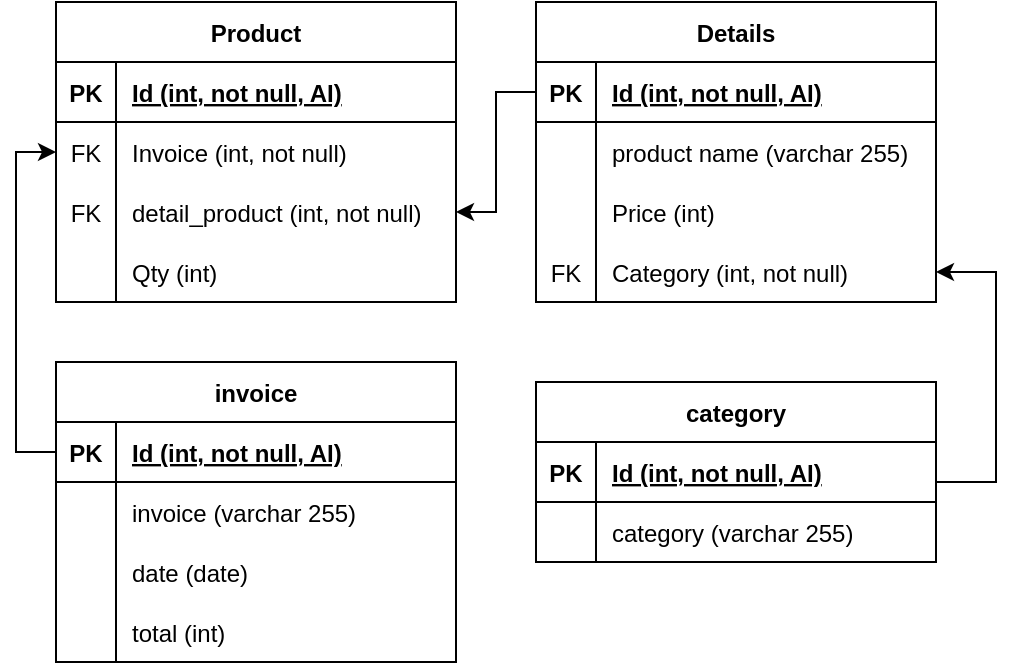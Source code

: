 <mxfile version="14.9.0" type="device"><diagram id="brlSKpWRI6c9tQuDs43A" name="Page-1"><mxGraphModel dx="867" dy="508" grid="1" gridSize="10" guides="1" tooltips="1" connect="1" arrows="1" fold="1" page="1" pageScale="1" pageWidth="850" pageHeight="1100" math="0" shadow="0"><root><mxCell id="0"/><mxCell id="1" parent="0"/><mxCell id="H2CzsIDpje9wnFp7QRcF-1" value="Product" style="shape=table;startSize=30;container=1;collapsible=1;childLayout=tableLayout;fixedRows=1;rowLines=0;fontStyle=1;align=center;resizeLast=1;" vertex="1" parent="1"><mxGeometry x="110" y="60" width="200" height="150" as="geometry"/></mxCell><mxCell id="H2CzsIDpje9wnFp7QRcF-2" value="" style="shape=partialRectangle;collapsible=0;dropTarget=0;pointerEvents=0;fillColor=none;top=0;left=0;bottom=1;right=0;points=[[0,0.5],[1,0.5]];portConstraint=eastwest;" vertex="1" parent="H2CzsIDpje9wnFp7QRcF-1"><mxGeometry y="30" width="200" height="30" as="geometry"/></mxCell><mxCell id="H2CzsIDpje9wnFp7QRcF-3" value="PK" style="shape=partialRectangle;connectable=0;fillColor=none;top=0;left=0;bottom=0;right=0;fontStyle=1;overflow=hidden;" vertex="1" parent="H2CzsIDpje9wnFp7QRcF-2"><mxGeometry width="30" height="30" as="geometry"/></mxCell><mxCell id="H2CzsIDpje9wnFp7QRcF-4" value="Id (int, not null, AI)" style="shape=partialRectangle;connectable=0;fillColor=none;top=0;left=0;bottom=0;right=0;align=left;spacingLeft=6;fontStyle=5;overflow=hidden;" vertex="1" parent="H2CzsIDpje9wnFp7QRcF-2"><mxGeometry x="30" width="170" height="30" as="geometry"/></mxCell><mxCell id="H2CzsIDpje9wnFp7QRcF-5" value="" style="shape=partialRectangle;collapsible=0;dropTarget=0;pointerEvents=0;fillColor=none;top=0;left=0;bottom=0;right=0;points=[[0,0.5],[1,0.5]];portConstraint=eastwest;" vertex="1" parent="H2CzsIDpje9wnFp7QRcF-1"><mxGeometry y="60" width="200" height="30" as="geometry"/></mxCell><mxCell id="H2CzsIDpje9wnFp7QRcF-6" value="FK" style="shape=partialRectangle;connectable=0;fillColor=none;top=0;left=0;bottom=0;right=0;editable=1;overflow=hidden;" vertex="1" parent="H2CzsIDpje9wnFp7QRcF-5"><mxGeometry width="30" height="30" as="geometry"/></mxCell><mxCell id="H2CzsIDpje9wnFp7QRcF-7" value="Invoice (int, not null)" style="shape=partialRectangle;connectable=0;fillColor=none;top=0;left=0;bottom=0;right=0;align=left;spacingLeft=6;overflow=hidden;" vertex="1" parent="H2CzsIDpje9wnFp7QRcF-5"><mxGeometry x="30" width="170" height="30" as="geometry"/></mxCell><mxCell id="H2CzsIDpje9wnFp7QRcF-8" value="" style="shape=partialRectangle;collapsible=0;dropTarget=0;pointerEvents=0;fillColor=none;top=0;left=0;bottom=0;right=0;points=[[0,0.5],[1,0.5]];portConstraint=eastwest;" vertex="1" parent="H2CzsIDpje9wnFp7QRcF-1"><mxGeometry y="90" width="200" height="30" as="geometry"/></mxCell><mxCell id="H2CzsIDpje9wnFp7QRcF-9" value="FK" style="shape=partialRectangle;connectable=0;fillColor=none;top=0;left=0;bottom=0;right=0;editable=1;overflow=hidden;" vertex="1" parent="H2CzsIDpje9wnFp7QRcF-8"><mxGeometry width="30" height="30" as="geometry"/></mxCell><mxCell id="H2CzsIDpje9wnFp7QRcF-10" value="detail_product (int, not null)" style="shape=partialRectangle;connectable=0;fillColor=none;top=0;left=0;bottom=0;right=0;align=left;spacingLeft=6;overflow=hidden;" vertex="1" parent="H2CzsIDpje9wnFp7QRcF-8"><mxGeometry x="30" width="170" height="30" as="geometry"/></mxCell><mxCell id="H2CzsIDpje9wnFp7QRcF-11" value="" style="shape=partialRectangle;collapsible=0;dropTarget=0;pointerEvents=0;fillColor=none;top=0;left=0;bottom=0;right=0;points=[[0,0.5],[1,0.5]];portConstraint=eastwest;" vertex="1" parent="H2CzsIDpje9wnFp7QRcF-1"><mxGeometry y="120" width="200" height="30" as="geometry"/></mxCell><mxCell id="H2CzsIDpje9wnFp7QRcF-12" value="" style="shape=partialRectangle;connectable=0;fillColor=none;top=0;left=0;bottom=0;right=0;editable=1;overflow=hidden;" vertex="1" parent="H2CzsIDpje9wnFp7QRcF-11"><mxGeometry width="30" height="30" as="geometry"/></mxCell><mxCell id="H2CzsIDpje9wnFp7QRcF-13" value="Qty (int)" style="shape=partialRectangle;connectable=0;fillColor=none;top=0;left=0;bottom=0;right=0;align=left;spacingLeft=6;overflow=hidden;" vertex="1" parent="H2CzsIDpje9wnFp7QRcF-11"><mxGeometry x="30" width="170" height="30" as="geometry"/></mxCell><mxCell id="H2CzsIDpje9wnFp7QRcF-14" value="Details" style="shape=table;startSize=30;container=1;collapsible=1;childLayout=tableLayout;fixedRows=1;rowLines=0;fontStyle=1;align=center;resizeLast=1;" vertex="1" parent="1"><mxGeometry x="350" y="60" width="200" height="150" as="geometry"/></mxCell><mxCell id="H2CzsIDpje9wnFp7QRcF-15" value="" style="shape=partialRectangle;collapsible=0;dropTarget=0;pointerEvents=0;fillColor=none;top=0;left=0;bottom=1;right=0;points=[[0,0.5],[1,0.5]];portConstraint=eastwest;" vertex="1" parent="H2CzsIDpje9wnFp7QRcF-14"><mxGeometry y="30" width="200" height="30" as="geometry"/></mxCell><mxCell id="H2CzsIDpje9wnFp7QRcF-16" value="PK" style="shape=partialRectangle;connectable=0;fillColor=none;top=0;left=0;bottom=0;right=0;fontStyle=1;overflow=hidden;" vertex="1" parent="H2CzsIDpje9wnFp7QRcF-15"><mxGeometry width="30" height="30" as="geometry"/></mxCell><mxCell id="H2CzsIDpje9wnFp7QRcF-17" value="Id (int, not null, AI)" style="shape=partialRectangle;connectable=0;fillColor=none;top=0;left=0;bottom=0;right=0;align=left;spacingLeft=6;fontStyle=5;overflow=hidden;" vertex="1" parent="H2CzsIDpje9wnFp7QRcF-15"><mxGeometry x="30" width="170" height="30" as="geometry"/></mxCell><mxCell id="H2CzsIDpje9wnFp7QRcF-18" value="" style="shape=partialRectangle;collapsible=0;dropTarget=0;pointerEvents=0;fillColor=none;top=0;left=0;bottom=0;right=0;points=[[0,0.5],[1,0.5]];portConstraint=eastwest;" vertex="1" parent="H2CzsIDpje9wnFp7QRcF-14"><mxGeometry y="60" width="200" height="30" as="geometry"/></mxCell><mxCell id="H2CzsIDpje9wnFp7QRcF-19" value="" style="shape=partialRectangle;connectable=0;fillColor=none;top=0;left=0;bottom=0;right=0;editable=1;overflow=hidden;" vertex="1" parent="H2CzsIDpje9wnFp7QRcF-18"><mxGeometry width="30" height="30" as="geometry"/></mxCell><mxCell id="H2CzsIDpje9wnFp7QRcF-20" value="product name (varchar 255)" style="shape=partialRectangle;connectable=0;fillColor=none;top=0;left=0;bottom=0;right=0;align=left;spacingLeft=6;overflow=hidden;" vertex="1" parent="H2CzsIDpje9wnFp7QRcF-18"><mxGeometry x="30" width="170" height="30" as="geometry"/></mxCell><mxCell id="H2CzsIDpje9wnFp7QRcF-21" value="" style="shape=partialRectangle;collapsible=0;dropTarget=0;pointerEvents=0;fillColor=none;top=0;left=0;bottom=0;right=0;points=[[0,0.5],[1,0.5]];portConstraint=eastwest;" vertex="1" parent="H2CzsIDpje9wnFp7QRcF-14"><mxGeometry y="90" width="200" height="30" as="geometry"/></mxCell><mxCell id="H2CzsIDpje9wnFp7QRcF-22" value="" style="shape=partialRectangle;connectable=0;fillColor=none;top=0;left=0;bottom=0;right=0;editable=1;overflow=hidden;" vertex="1" parent="H2CzsIDpje9wnFp7QRcF-21"><mxGeometry width="30" height="30" as="geometry"/></mxCell><mxCell id="H2CzsIDpje9wnFp7QRcF-23" value="Price (int)" style="shape=partialRectangle;connectable=0;fillColor=none;top=0;left=0;bottom=0;right=0;align=left;spacingLeft=6;overflow=hidden;" vertex="1" parent="H2CzsIDpje9wnFp7QRcF-21"><mxGeometry x="30" width="170" height="30" as="geometry"/></mxCell><mxCell id="H2CzsIDpje9wnFp7QRcF-24" value="" style="shape=partialRectangle;collapsible=0;dropTarget=0;pointerEvents=0;fillColor=none;top=0;left=0;bottom=0;right=0;points=[[0,0.5],[1,0.5]];portConstraint=eastwest;" vertex="1" parent="H2CzsIDpje9wnFp7QRcF-14"><mxGeometry y="120" width="200" height="30" as="geometry"/></mxCell><mxCell id="H2CzsIDpje9wnFp7QRcF-25" value="FK" style="shape=partialRectangle;connectable=0;fillColor=none;top=0;left=0;bottom=0;right=0;editable=1;overflow=hidden;" vertex="1" parent="H2CzsIDpje9wnFp7QRcF-24"><mxGeometry width="30" height="30" as="geometry"/></mxCell><mxCell id="H2CzsIDpje9wnFp7QRcF-26" value="Category (int, not null)" style="shape=partialRectangle;connectable=0;fillColor=none;top=0;left=0;bottom=0;right=0;align=left;spacingLeft=6;overflow=hidden;" vertex="1" parent="H2CzsIDpje9wnFp7QRcF-24"><mxGeometry x="30" width="170" height="30" as="geometry"/></mxCell><mxCell id="H2CzsIDpje9wnFp7QRcF-27" value="invoice" style="shape=table;startSize=30;container=1;collapsible=1;childLayout=tableLayout;fixedRows=1;rowLines=0;fontStyle=1;align=center;resizeLast=1;" vertex="1" parent="1"><mxGeometry x="110" y="240" width="200" height="150" as="geometry"/></mxCell><mxCell id="H2CzsIDpje9wnFp7QRcF-28" value="" style="shape=partialRectangle;collapsible=0;dropTarget=0;pointerEvents=0;fillColor=none;top=0;left=0;bottom=1;right=0;points=[[0,0.5],[1,0.5]];portConstraint=eastwest;" vertex="1" parent="H2CzsIDpje9wnFp7QRcF-27"><mxGeometry y="30" width="200" height="30" as="geometry"/></mxCell><mxCell id="H2CzsIDpje9wnFp7QRcF-29" value="PK" style="shape=partialRectangle;connectable=0;fillColor=none;top=0;left=0;bottom=0;right=0;fontStyle=1;overflow=hidden;" vertex="1" parent="H2CzsIDpje9wnFp7QRcF-28"><mxGeometry width="30" height="30" as="geometry"/></mxCell><mxCell id="H2CzsIDpje9wnFp7QRcF-30" value="Id (int, not null, AI)" style="shape=partialRectangle;connectable=0;fillColor=none;top=0;left=0;bottom=0;right=0;align=left;spacingLeft=6;fontStyle=5;overflow=hidden;" vertex="1" parent="H2CzsIDpje9wnFp7QRcF-28"><mxGeometry x="30" width="170" height="30" as="geometry"/></mxCell><mxCell id="H2CzsIDpje9wnFp7QRcF-31" value="" style="shape=partialRectangle;collapsible=0;dropTarget=0;pointerEvents=0;fillColor=none;top=0;left=0;bottom=0;right=0;points=[[0,0.5],[1,0.5]];portConstraint=eastwest;" vertex="1" parent="H2CzsIDpje9wnFp7QRcF-27"><mxGeometry y="60" width="200" height="30" as="geometry"/></mxCell><mxCell id="H2CzsIDpje9wnFp7QRcF-32" value="" style="shape=partialRectangle;connectable=0;fillColor=none;top=0;left=0;bottom=0;right=0;editable=1;overflow=hidden;" vertex="1" parent="H2CzsIDpje9wnFp7QRcF-31"><mxGeometry width="30" height="30" as="geometry"/></mxCell><mxCell id="H2CzsIDpje9wnFp7QRcF-33" value="invoice (varchar 255)" style="shape=partialRectangle;connectable=0;fillColor=none;top=0;left=0;bottom=0;right=0;align=left;spacingLeft=6;overflow=hidden;" vertex="1" parent="H2CzsIDpje9wnFp7QRcF-31"><mxGeometry x="30" width="170" height="30" as="geometry"/></mxCell><mxCell id="H2CzsIDpje9wnFp7QRcF-34" value="" style="shape=partialRectangle;collapsible=0;dropTarget=0;pointerEvents=0;fillColor=none;top=0;left=0;bottom=0;right=0;points=[[0,0.5],[1,0.5]];portConstraint=eastwest;" vertex="1" parent="H2CzsIDpje9wnFp7QRcF-27"><mxGeometry y="90" width="200" height="30" as="geometry"/></mxCell><mxCell id="H2CzsIDpje9wnFp7QRcF-35" value="" style="shape=partialRectangle;connectable=0;fillColor=none;top=0;left=0;bottom=0;right=0;editable=1;overflow=hidden;" vertex="1" parent="H2CzsIDpje9wnFp7QRcF-34"><mxGeometry width="30" height="30" as="geometry"/></mxCell><mxCell id="H2CzsIDpje9wnFp7QRcF-36" value="date (date)" style="shape=partialRectangle;connectable=0;fillColor=none;top=0;left=0;bottom=0;right=0;align=left;spacingLeft=6;overflow=hidden;" vertex="1" parent="H2CzsIDpje9wnFp7QRcF-34"><mxGeometry x="30" width="170" height="30" as="geometry"/></mxCell><mxCell id="H2CzsIDpje9wnFp7QRcF-37" value="" style="shape=partialRectangle;collapsible=0;dropTarget=0;pointerEvents=0;fillColor=none;top=0;left=0;bottom=0;right=0;points=[[0,0.5],[1,0.5]];portConstraint=eastwest;" vertex="1" parent="H2CzsIDpje9wnFp7QRcF-27"><mxGeometry y="120" width="200" height="30" as="geometry"/></mxCell><mxCell id="H2CzsIDpje9wnFp7QRcF-38" value="" style="shape=partialRectangle;connectable=0;fillColor=none;top=0;left=0;bottom=0;right=0;editable=1;overflow=hidden;" vertex="1" parent="H2CzsIDpje9wnFp7QRcF-37"><mxGeometry width="30" height="30" as="geometry"/></mxCell><mxCell id="H2CzsIDpje9wnFp7QRcF-39" value="total (int)" style="shape=partialRectangle;connectable=0;fillColor=none;top=0;left=0;bottom=0;right=0;align=left;spacingLeft=6;overflow=hidden;" vertex="1" parent="H2CzsIDpje9wnFp7QRcF-37"><mxGeometry x="30" width="170" height="30" as="geometry"/></mxCell><mxCell id="H2CzsIDpje9wnFp7QRcF-53" style="edgeStyle=orthogonalEdgeStyle;rounded=0;orthogonalLoop=1;jettySize=auto;html=1;entryX=1;entryY=0.5;entryDx=0;entryDy=0;" edge="1" parent="1" source="H2CzsIDpje9wnFp7QRcF-40" target="H2CzsIDpje9wnFp7QRcF-24"><mxGeometry relative="1" as="geometry"><Array as="points"><mxPoint x="580" y="300"/><mxPoint x="580" y="195"/></Array></mxGeometry></mxCell><mxCell id="H2CzsIDpje9wnFp7QRcF-40" value="category" style="shape=table;startSize=30;container=1;collapsible=1;childLayout=tableLayout;fixedRows=1;rowLines=0;fontStyle=1;align=center;resizeLast=1;" vertex="1" parent="1"><mxGeometry x="350" y="250" width="200" height="90" as="geometry"/></mxCell><mxCell id="H2CzsIDpje9wnFp7QRcF-41" value="" style="shape=partialRectangle;collapsible=0;dropTarget=0;pointerEvents=0;fillColor=none;top=0;left=0;bottom=1;right=0;points=[[0,0.5],[1,0.5]];portConstraint=eastwest;" vertex="1" parent="H2CzsIDpje9wnFp7QRcF-40"><mxGeometry y="30" width="200" height="30" as="geometry"/></mxCell><mxCell id="H2CzsIDpje9wnFp7QRcF-42" value="PK" style="shape=partialRectangle;connectable=0;fillColor=none;top=0;left=0;bottom=0;right=0;fontStyle=1;overflow=hidden;" vertex="1" parent="H2CzsIDpje9wnFp7QRcF-41"><mxGeometry width="30" height="30" as="geometry"/></mxCell><mxCell id="H2CzsIDpje9wnFp7QRcF-43" value="Id (int, not null, AI)" style="shape=partialRectangle;connectable=0;fillColor=none;top=0;left=0;bottom=0;right=0;align=left;spacingLeft=6;fontStyle=5;overflow=hidden;" vertex="1" parent="H2CzsIDpje9wnFp7QRcF-41"><mxGeometry x="30" width="170" height="30" as="geometry"/></mxCell><mxCell id="H2CzsIDpje9wnFp7QRcF-44" value="" style="shape=partialRectangle;collapsible=0;dropTarget=0;pointerEvents=0;fillColor=none;top=0;left=0;bottom=0;right=0;points=[[0,0.5],[1,0.5]];portConstraint=eastwest;" vertex="1" parent="H2CzsIDpje9wnFp7QRcF-40"><mxGeometry y="60" width="200" height="30" as="geometry"/></mxCell><mxCell id="H2CzsIDpje9wnFp7QRcF-45" value="" style="shape=partialRectangle;connectable=0;fillColor=none;top=0;left=0;bottom=0;right=0;editable=1;overflow=hidden;" vertex="1" parent="H2CzsIDpje9wnFp7QRcF-44"><mxGeometry width="30" height="30" as="geometry"/></mxCell><mxCell id="H2CzsIDpje9wnFp7QRcF-46" value="category (varchar 255)" style="shape=partialRectangle;connectable=0;fillColor=none;top=0;left=0;bottom=0;right=0;align=left;spacingLeft=6;overflow=hidden;" vertex="1" parent="H2CzsIDpje9wnFp7QRcF-44"><mxGeometry x="30" width="170" height="30" as="geometry"/></mxCell><mxCell id="H2CzsIDpje9wnFp7QRcF-54" style="edgeStyle=orthogonalEdgeStyle;rounded=0;orthogonalLoop=1;jettySize=auto;html=1;entryX=0;entryY=0.5;entryDx=0;entryDy=0;" edge="1" parent="1" source="H2CzsIDpje9wnFp7QRcF-28" target="H2CzsIDpje9wnFp7QRcF-5"><mxGeometry relative="1" as="geometry"/></mxCell><mxCell id="H2CzsIDpje9wnFp7QRcF-55" style="edgeStyle=orthogonalEdgeStyle;rounded=0;orthogonalLoop=1;jettySize=auto;html=1;exitX=0;exitY=0.5;exitDx=0;exitDy=0;entryX=1;entryY=0.5;entryDx=0;entryDy=0;" edge="1" parent="1" source="H2CzsIDpje9wnFp7QRcF-15" target="H2CzsIDpje9wnFp7QRcF-8"><mxGeometry relative="1" as="geometry"/></mxCell></root></mxGraphModel></diagram></mxfile>